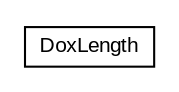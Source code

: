 #!/usr/local/bin/dot
#
# Class diagram 
# Generated by UMLGraph version R5_6-24-gf6e263 (http://www.umlgraph.org/)
#

digraph G {
	edge [fontname="arial",fontsize=10,labelfontname="arial",labelfontsize=10];
	node [fontname="arial",fontsize=10,shape=plaintext];
	nodesep=0.25;
	ranksep=0.5;
	// net.trajano.doxdb.ejb.internal.DoxLength
	c26 [label=<<table title="net.trajano.doxdb.ejb.internal.DoxLength" border="0" cellborder="1" cellspacing="0" cellpadding="2" port="p" href="./DoxLength.html">
		<tr><td><table border="0" cellspacing="0" cellpadding="1">
<tr><td align="center" balign="center"> DoxLength </td></tr>
		</table></td></tr>
		</table>>, URL="./DoxLength.html", fontname="arial", fontcolor="black", fontsize=10.0];
}

